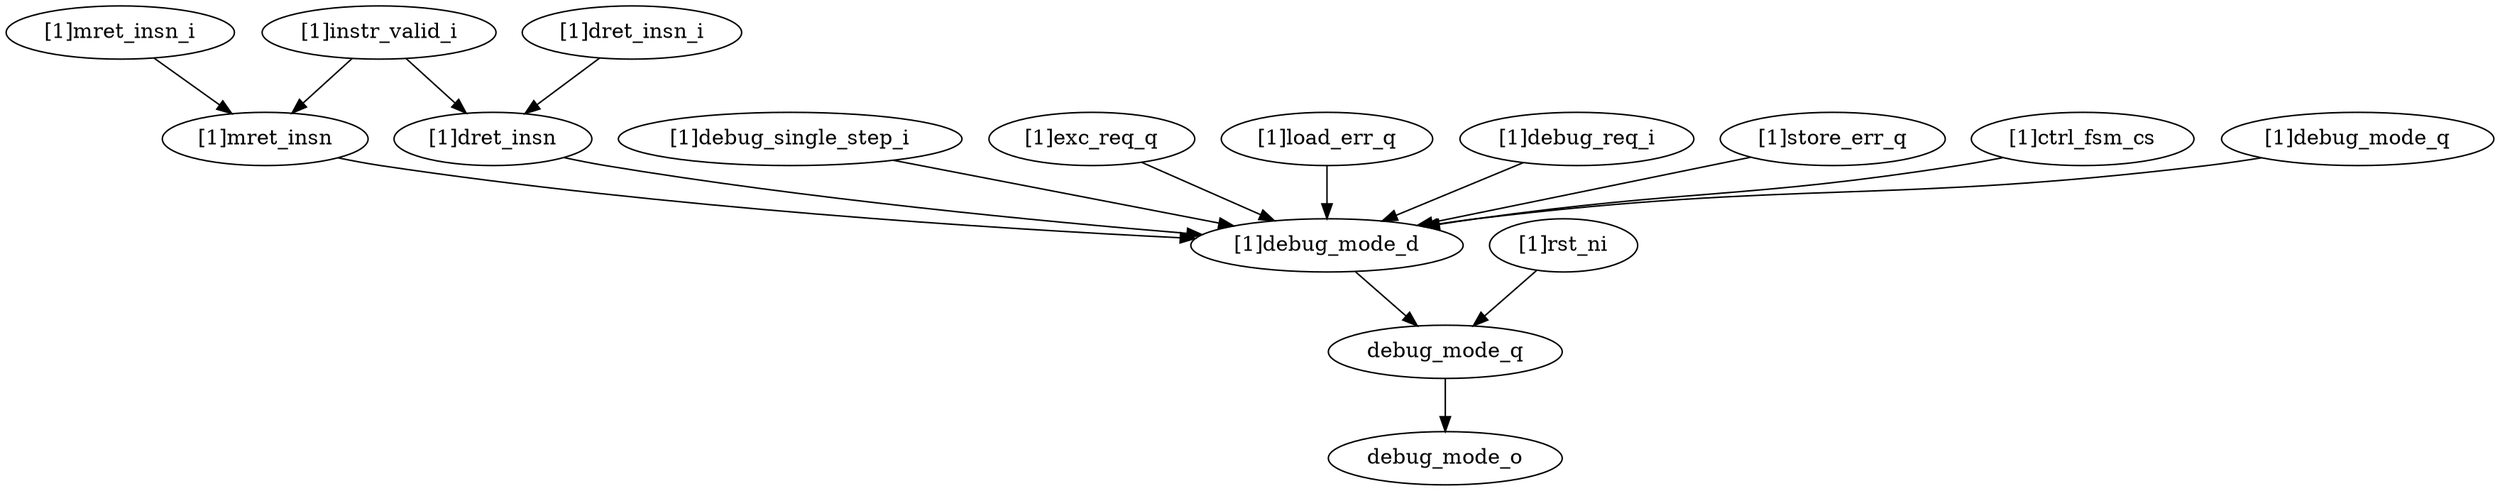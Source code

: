 strict digraph "" {
	debug_mode_q	 [complexity=2,
		importance=0.0141117151107,
		rank=0.00705585755534];
	debug_mode_o	 [complexity=0,
		importance=0.00524392264192,
		rank=0.0];
	debug_mode_q -> debug_mode_o;
	"[1]mret_insn_i"	 [complexity=8,
		importance=0.0337982496491,
		rank=0.00422478120614];
	"[1]mret_insn"	 [complexity=5,
		importance=0.0288006334825,
		rank=0.0057601266965];
	"[1]mret_insn_i" -> "[1]mret_insn";
	"[1]dret_insn"	 [complexity=5,
		importance=0.0288006334825,
		rank=0.0057601266965];
	"[1]debug_mode_d"	 [complexity=4,
		importance=0.0211377898881,
		rank=0.00528444747203];
	"[1]dret_insn" -> "[1]debug_mode_d";
	"[1]debug_single_step_i"	 [complexity=6,
		importance=0.0472731959429,
		rank=0.00787886599048];
	"[1]debug_single_step_i" -> "[1]debug_mode_d";
	"[1]exc_req_q"	 [complexity=7,
		importance=0.0292276614397,
		rank=0.00417538020568];
	"[1]exc_req_q" -> "[1]debug_mode_d";
	"[1]debug_mode_d" -> debug_mode_q;
	"[1]dret_insn_i"	 [complexity=8,
		importance=0.0337982496491,
		rank=0.00422478120614];
	"[1]dret_insn_i" -> "[1]dret_insn";
	"[1]load_err_q"	 [complexity=7,
		importance=0.0296157984922,
		rank=0.00423082835603];
	"[1]load_err_q" -> "[1]debug_mode_d";
	"[1]debug_req_i"	 [complexity=6,
		importance=0.0472731959429,
		rank=0.00787886599048];
	"[1]debug_req_i" -> "[1]debug_mode_d";
	"[1]store_err_q"	 [complexity=7,
		importance=0.0296157984922,
		rank=0.00423082835603];
	"[1]store_err_q" -> "[1]debug_mode_d";
	"[1]mret_insn" -> "[1]debug_mode_d";
	"[1]ctrl_fsm_cs"	 [complexity=5,
		importance=0.11814378246,
		rank=0.023628756492];
	"[1]ctrl_fsm_cs" -> "[1]debug_mode_d";
	"[1]rst_ni"	 [complexity=3,
		importance=0.033221046388,
		rank=0.0110736821293];
	"[1]rst_ni" -> debug_mode_q;
	"[1]instr_valid_i"	 [complexity=8,
		importance=0.0337982496491,
		rank=0.00422478120614];
	"[1]instr_valid_i" -> "[1]dret_insn";
	"[1]instr_valid_i" -> "[1]mret_insn";
	"[1]debug_mode_q"	 [complexity=6,
		importance=0.0300055823569,
		rank=0.00500093039281];
	"[1]debug_mode_q" -> "[1]debug_mode_d";
}
